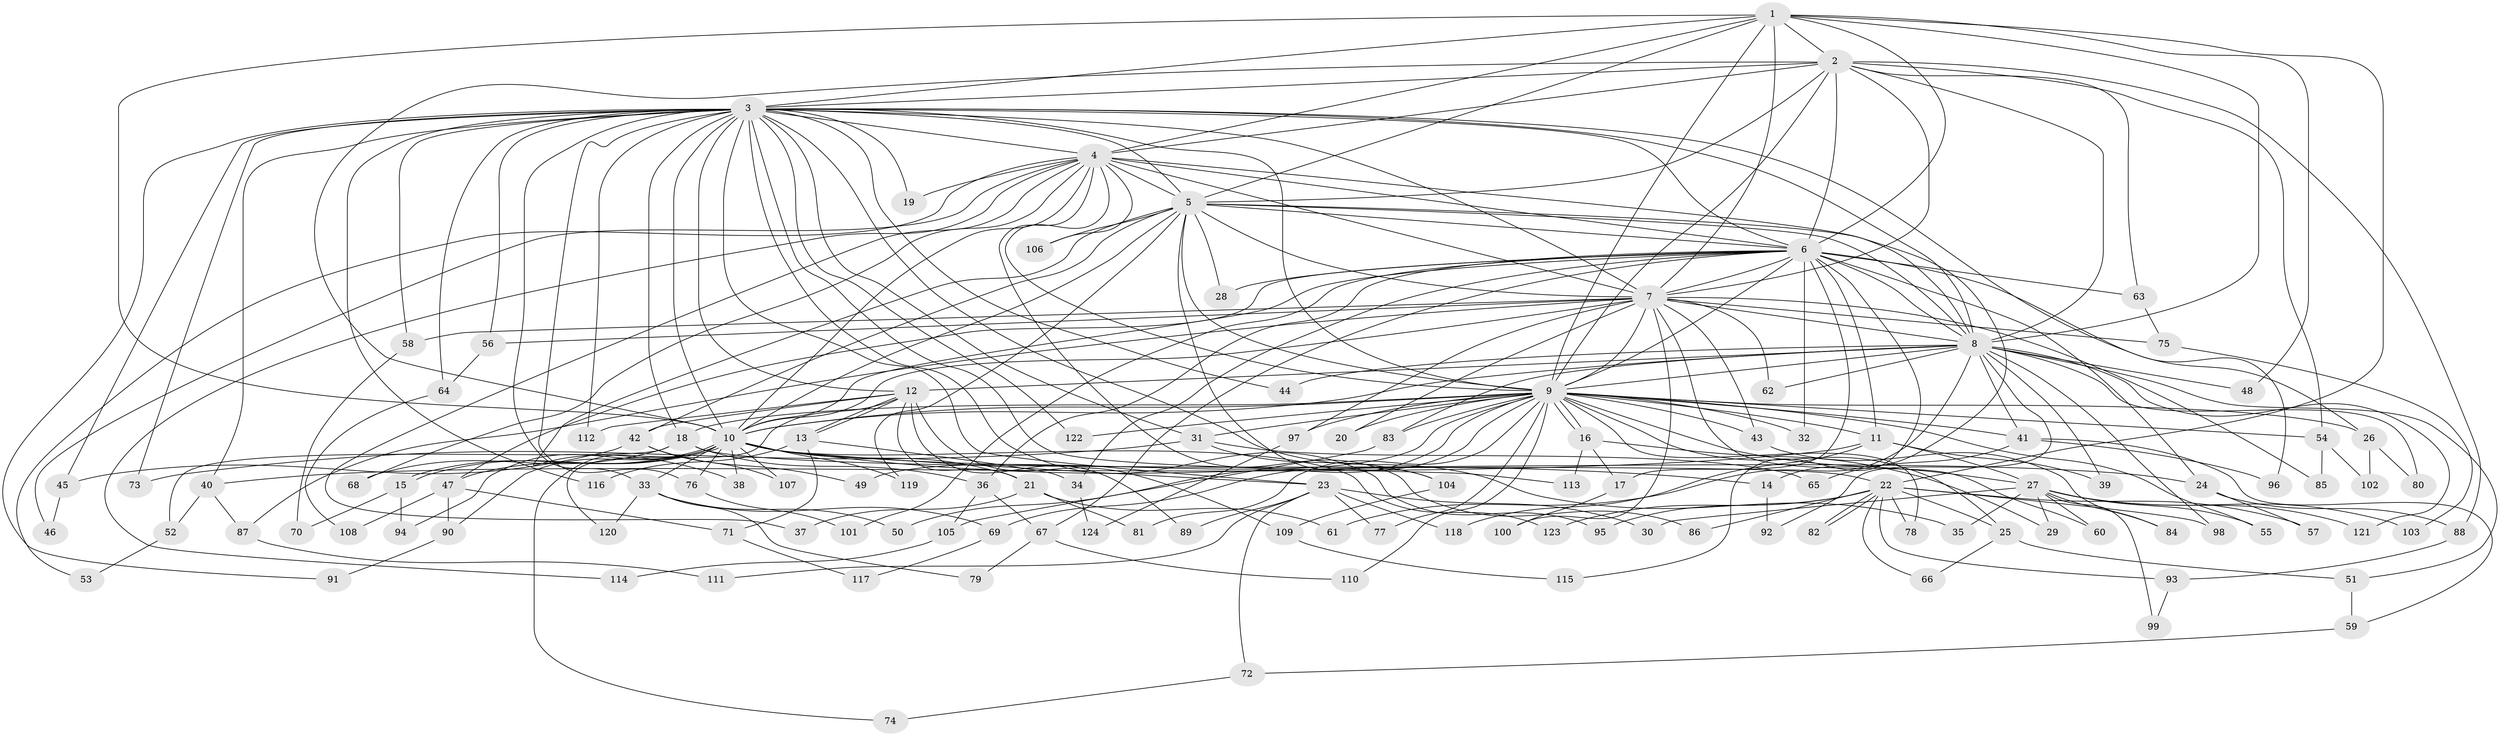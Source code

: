 // coarse degree distribution, {12: 0.013333333333333334, 18: 0.013333333333333334, 11: 0.02666666666666667, 19: 0.013333333333333334, 4: 0.12, 6: 0.04, 5: 0.08, 20: 0.02666666666666667, 2: 0.29333333333333333, 3: 0.28, 10: 0.013333333333333334, 8: 0.02666666666666667, 27: 0.013333333333333334, 1: 0.013333333333333334, 14: 0.013333333333333334, 26: 0.013333333333333334}
// Generated by graph-tools (version 1.1) at 2025/36/03/04/25 23:36:23]
// undirected, 124 vertices, 273 edges
graph export_dot {
  node [color=gray90,style=filled];
  1;
  2;
  3;
  4;
  5;
  6;
  7;
  8;
  9;
  10;
  11;
  12;
  13;
  14;
  15;
  16;
  17;
  18;
  19;
  20;
  21;
  22;
  23;
  24;
  25;
  26;
  27;
  28;
  29;
  30;
  31;
  32;
  33;
  34;
  35;
  36;
  37;
  38;
  39;
  40;
  41;
  42;
  43;
  44;
  45;
  46;
  47;
  48;
  49;
  50;
  51;
  52;
  53;
  54;
  55;
  56;
  57;
  58;
  59;
  60;
  61;
  62;
  63;
  64;
  65;
  66;
  67;
  68;
  69;
  70;
  71;
  72;
  73;
  74;
  75;
  76;
  77;
  78;
  79;
  80;
  81;
  82;
  83;
  84;
  85;
  86;
  87;
  88;
  89;
  90;
  91;
  92;
  93;
  94;
  95;
  96;
  97;
  98;
  99;
  100;
  101;
  102;
  103;
  104;
  105;
  106;
  107;
  108;
  109;
  110;
  111;
  112;
  113;
  114;
  115;
  116;
  117;
  118;
  119;
  120;
  121;
  122;
  123;
  124;
  1 -- 2;
  1 -- 3;
  1 -- 4;
  1 -- 5;
  1 -- 6;
  1 -- 7;
  1 -- 8;
  1 -- 9;
  1 -- 10;
  1 -- 22;
  1 -- 48;
  2 -- 3;
  2 -- 4;
  2 -- 5;
  2 -- 6;
  2 -- 7;
  2 -- 8;
  2 -- 9;
  2 -- 10;
  2 -- 54;
  2 -- 63;
  2 -- 88;
  3 -- 4;
  3 -- 5;
  3 -- 6;
  3 -- 7;
  3 -- 8;
  3 -- 9;
  3 -- 10;
  3 -- 12;
  3 -- 18;
  3 -- 19;
  3 -- 23;
  3 -- 31;
  3 -- 33;
  3 -- 35;
  3 -- 40;
  3 -- 44;
  3 -- 45;
  3 -- 56;
  3 -- 58;
  3 -- 64;
  3 -- 73;
  3 -- 76;
  3 -- 91;
  3 -- 95;
  3 -- 96;
  3 -- 112;
  3 -- 113;
  3 -- 116;
  3 -- 122;
  4 -- 5;
  4 -- 6;
  4 -- 7;
  4 -- 8;
  4 -- 9;
  4 -- 10;
  4 -- 19;
  4 -- 37;
  4 -- 46;
  4 -- 53;
  4 -- 68;
  4 -- 86;
  4 -- 106;
  4 -- 114;
  5 -- 6;
  5 -- 7;
  5 -- 8;
  5 -- 9;
  5 -- 10;
  5 -- 14;
  5 -- 28;
  5 -- 38;
  5 -- 42;
  5 -- 104;
  5 -- 106;
  5 -- 119;
  6 -- 7;
  6 -- 8;
  6 -- 9;
  6 -- 10;
  6 -- 11;
  6 -- 17;
  6 -- 24;
  6 -- 26;
  6 -- 28;
  6 -- 32;
  6 -- 34;
  6 -- 36;
  6 -- 47;
  6 -- 63;
  6 -- 67;
  6 -- 101;
  6 -- 115;
  7 -- 8;
  7 -- 9;
  7 -- 10;
  7 -- 20;
  7 -- 43;
  7 -- 56;
  7 -- 58;
  7 -- 60;
  7 -- 62;
  7 -- 75;
  7 -- 85;
  7 -- 87;
  7 -- 97;
  7 -- 100;
  8 -- 9;
  8 -- 10;
  8 -- 12;
  8 -- 39;
  8 -- 41;
  8 -- 44;
  8 -- 48;
  8 -- 51;
  8 -- 61;
  8 -- 62;
  8 -- 80;
  8 -- 83;
  8 -- 92;
  8 -- 98;
  8 -- 121;
  9 -- 10;
  9 -- 11;
  9 -- 16;
  9 -- 16;
  9 -- 18;
  9 -- 20;
  9 -- 25;
  9 -- 26;
  9 -- 27;
  9 -- 31;
  9 -- 32;
  9 -- 41;
  9 -- 43;
  9 -- 49;
  9 -- 50;
  9 -- 54;
  9 -- 55;
  9 -- 69;
  9 -- 77;
  9 -- 78;
  9 -- 81;
  9 -- 83;
  9 -- 97;
  9 -- 110;
  9 -- 122;
  10 -- 14;
  10 -- 15;
  10 -- 15;
  10 -- 21;
  10 -- 23;
  10 -- 24;
  10 -- 33;
  10 -- 38;
  10 -- 47;
  10 -- 74;
  10 -- 76;
  10 -- 90;
  10 -- 94;
  10 -- 107;
  10 -- 119;
  10 -- 123;
  11 -- 27;
  11 -- 39;
  11 -- 40;
  11 -- 118;
  12 -- 13;
  12 -- 13;
  12 -- 21;
  12 -- 42;
  12 -- 89;
  12 -- 109;
  12 -- 112;
  12 -- 120;
  13 -- 34;
  13 -- 71;
  13 -- 116;
  14 -- 92;
  15 -- 70;
  15 -- 94;
  16 -- 17;
  16 -- 29;
  16 -- 113;
  17 -- 100;
  18 -- 22;
  18 -- 36;
  18 -- 52;
  18 -- 68;
  21 -- 37;
  21 -- 61;
  21 -- 81;
  22 -- 25;
  22 -- 57;
  22 -- 66;
  22 -- 78;
  22 -- 82;
  22 -- 82;
  22 -- 86;
  22 -- 93;
  22 -- 95;
  22 -- 98;
  22 -- 123;
  23 -- 30;
  23 -- 72;
  23 -- 77;
  23 -- 89;
  23 -- 111;
  23 -- 118;
  24 -- 57;
  24 -- 88;
  25 -- 51;
  25 -- 66;
  26 -- 80;
  26 -- 102;
  27 -- 29;
  27 -- 30;
  27 -- 35;
  27 -- 55;
  27 -- 60;
  27 -- 84;
  27 -- 99;
  27 -- 103;
  27 -- 121;
  31 -- 65;
  31 -- 73;
  31 -- 104;
  33 -- 50;
  33 -- 69;
  33 -- 79;
  33 -- 120;
  34 -- 124;
  36 -- 67;
  36 -- 105;
  40 -- 52;
  40 -- 87;
  41 -- 59;
  41 -- 65;
  41 -- 96;
  42 -- 45;
  42 -- 49;
  42 -- 107;
  43 -- 84;
  45 -- 46;
  47 -- 71;
  47 -- 90;
  47 -- 108;
  51 -- 59;
  52 -- 53;
  54 -- 85;
  54 -- 102;
  56 -- 64;
  58 -- 70;
  59 -- 72;
  63 -- 75;
  64 -- 108;
  67 -- 79;
  67 -- 110;
  69 -- 117;
  71 -- 117;
  72 -- 74;
  75 -- 103;
  76 -- 101;
  83 -- 105;
  87 -- 111;
  88 -- 93;
  90 -- 91;
  93 -- 99;
  97 -- 124;
  104 -- 109;
  105 -- 114;
  109 -- 115;
}

